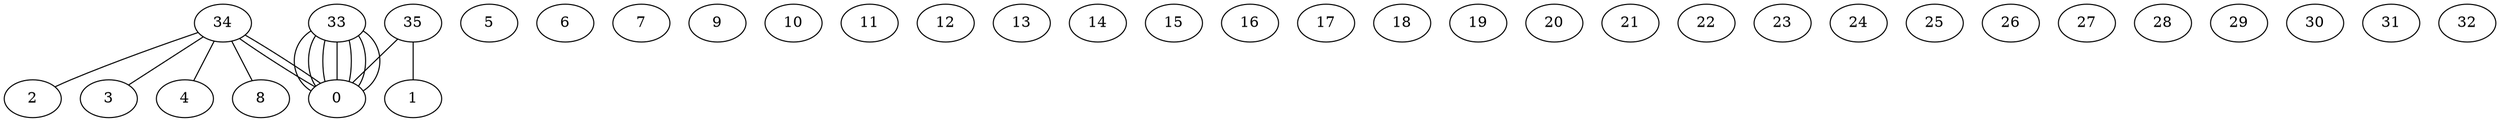 graph G {
0;
1;
2;
3;
4;
5;
6;
7;
8;
9;
10;
11;
12;
13;
14;
15;
16;
17;
18;
19;
20;
21;
22;
23;
24;
25;
26;
27;
28;
29;
30;
31;
32;
33;
34;
35;
35--1 ;
35--0 ;
34--4 ;
34--0 ;
34--8 ;
34--3 ;
34--2 ;
34--0 ;
33--0 ;
33--0 ;
33--0 ;
33--0 ;
33--0 ;
33--0 ;
33--0 ;
}
